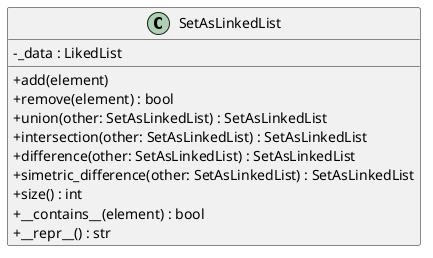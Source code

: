 @startuml
' Diagrama de clases para la implementación de Set con Linked List

skinparam classAttributeIconSize 0
hide empty members


class SetAsLinkedList {
  - _data : LikedList
  + add(element)
  + remove(element) : bool
  + union(other: SetAsLinkedList) : SetAsLinkedList
  + intersection(other: SetAsLinkedList) : SetAsLinkedList
  + difference(other: SetAsLinkedList) : SetAsLinkedList
  + simetric_difference(other: SetAsLinkedList) : SetAsLinkedList
  + size() : int
  + __contains__(element) : bool
  + __repr__() : str
}

@enduml